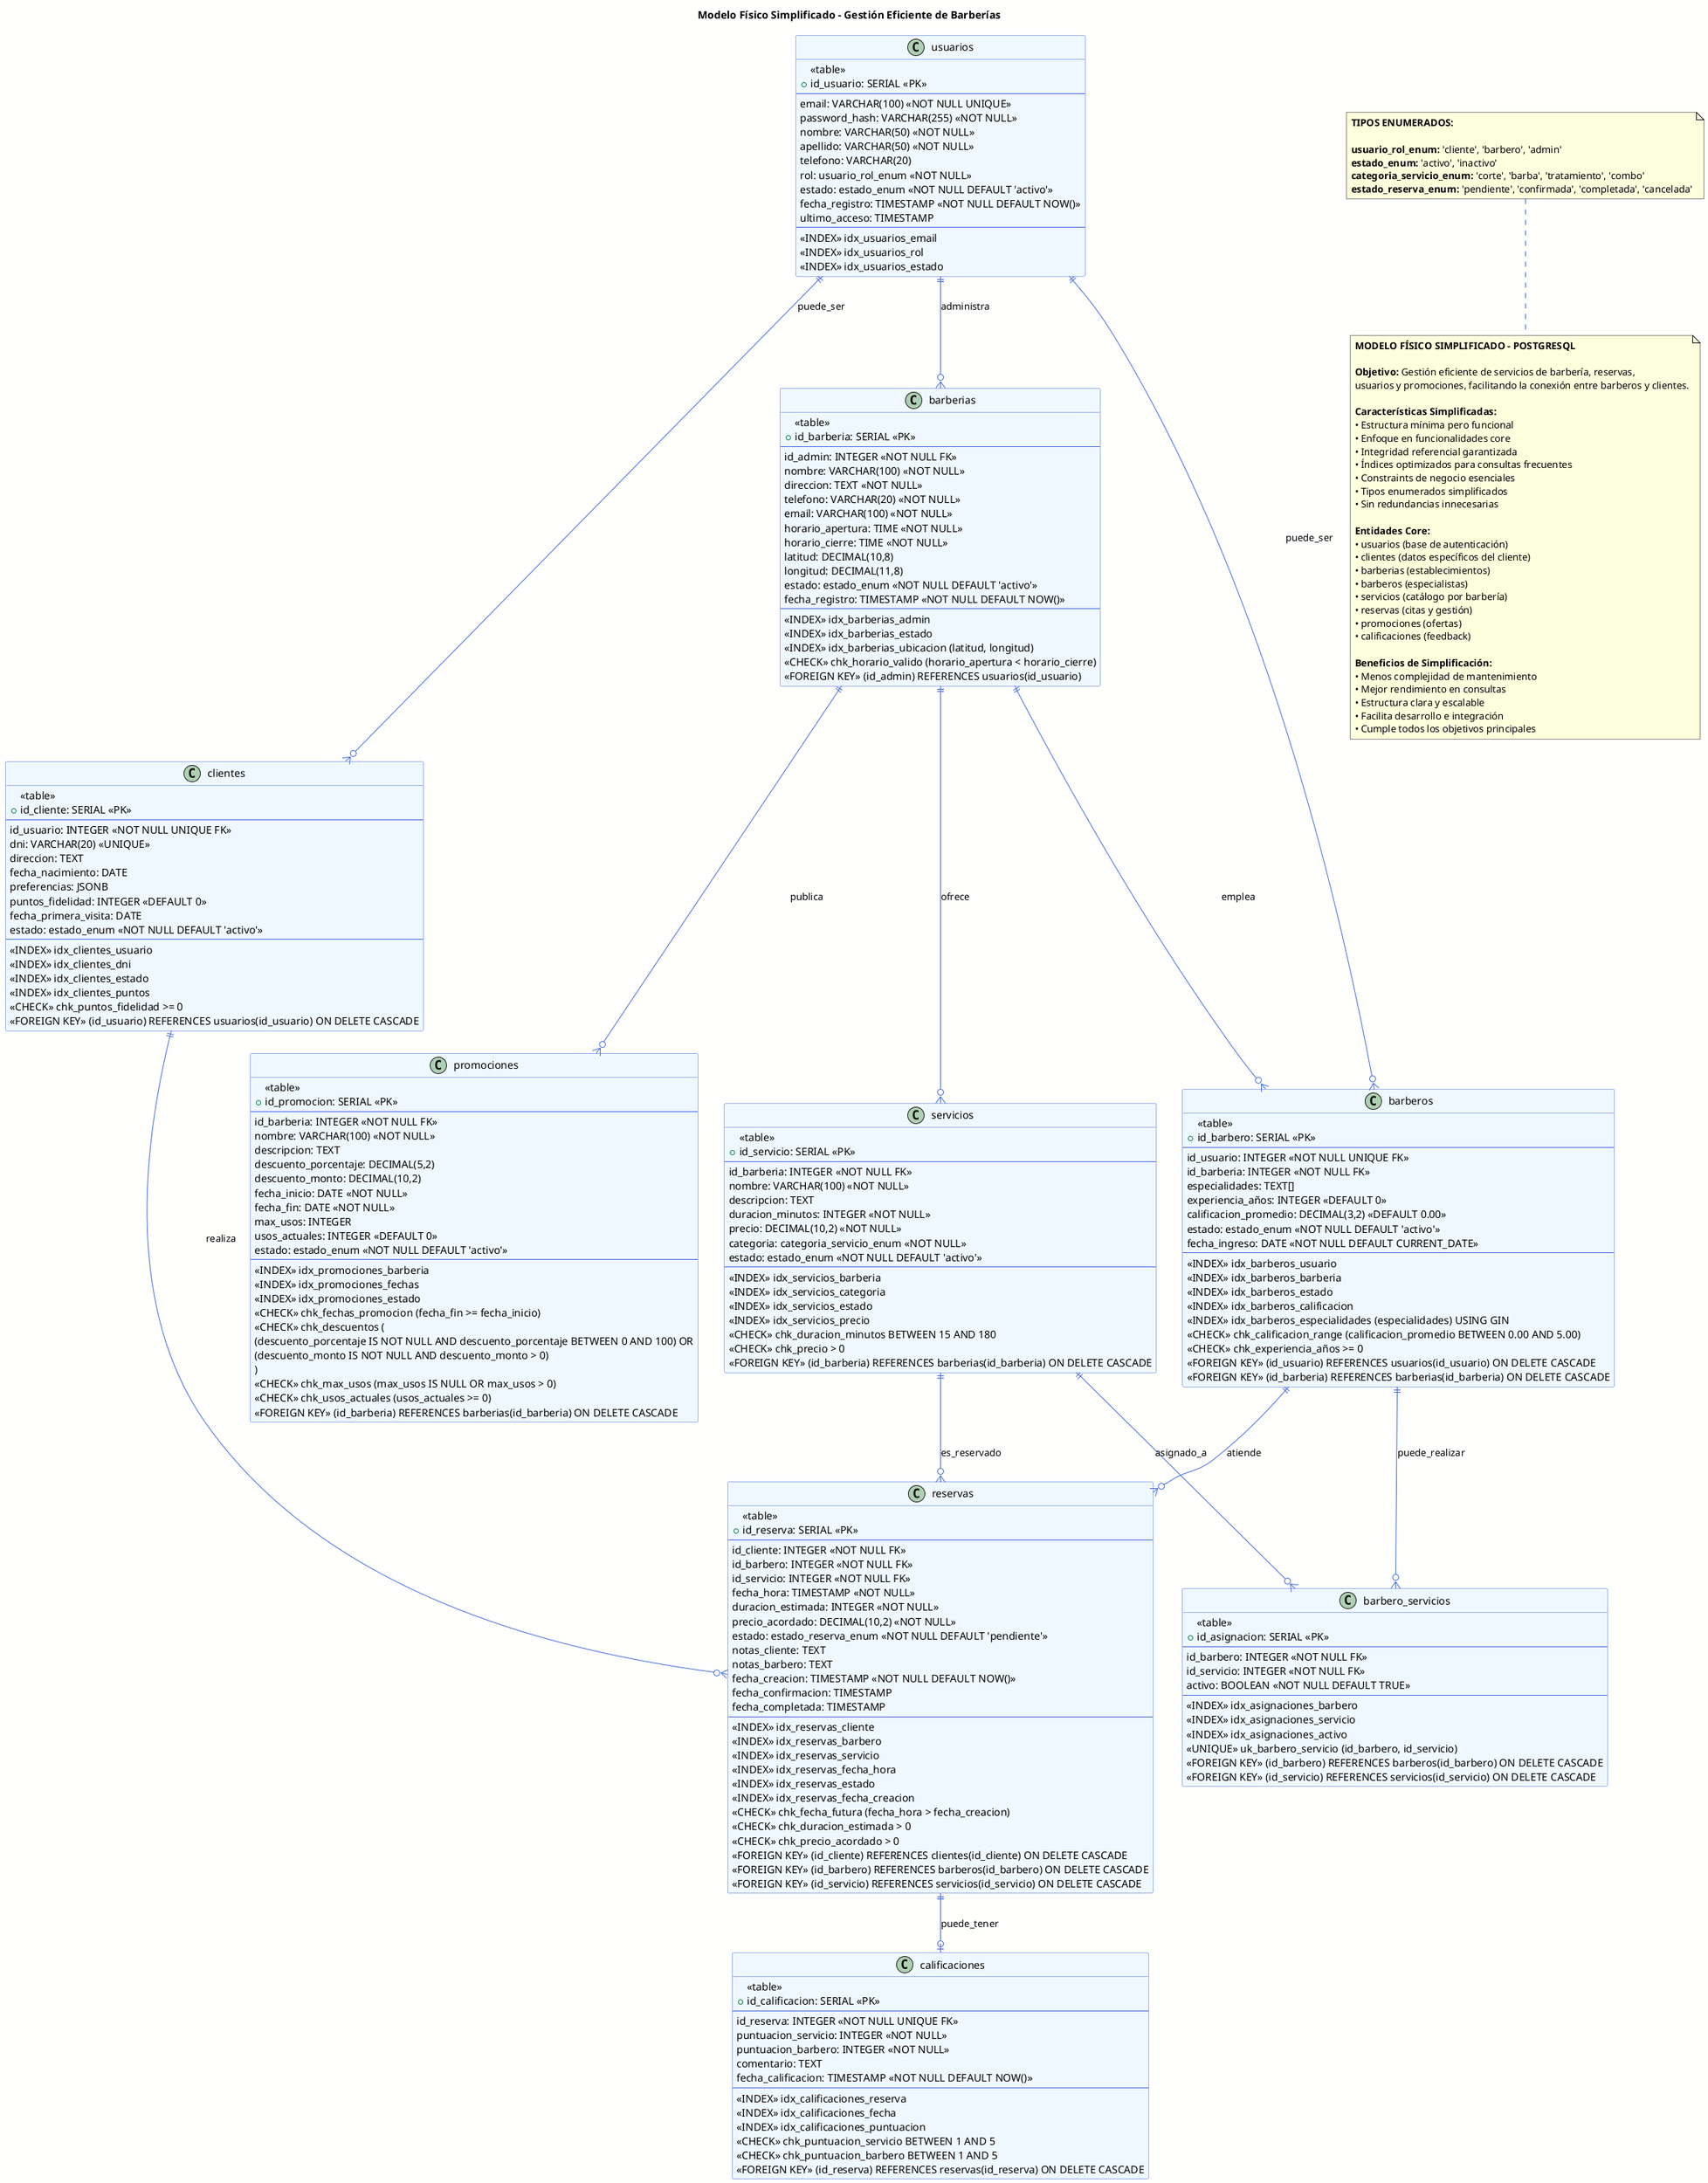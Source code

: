 @startuml modelo_fisico_simplificado
skinparam backgroundColor #FFFFFE
skinparam class {
    BackgroundColor #F0F8FF
    BorderColor #4169E1
    ArrowColor #4169E1
}

title Modelo Físico Simplificado - Gestión Eficiente de Barberías

' === ENTIDADES CORE SIMPLIFICADAS ===

class usuarios {
    <<table>>
    +id_usuario: SERIAL <<PK>>
    --
    email: VARCHAR(100) <<NOT NULL UNIQUE>>
    password_hash: VARCHAR(255) <<NOT NULL>>
    nombre: VARCHAR(50) <<NOT NULL>>
    apellido: VARCHAR(50) <<NOT NULL>>
    telefono: VARCHAR(20)
    rol: usuario_rol_enum <<NOT NULL>>
    estado: estado_enum <<NOT NULL DEFAULT 'activo'>>
    fecha_registro: TIMESTAMP <<NOT NULL DEFAULT NOW()>>
    ultimo_acceso: TIMESTAMP
    --
    <<INDEX>> idx_usuarios_email
    <<INDEX>> idx_usuarios_rol
    <<INDEX>> idx_usuarios_estado
}

class clientes {
    <<table>>
    +id_cliente: SERIAL <<PK>>
    --
    id_usuario: INTEGER <<NOT NULL UNIQUE FK>>
    dni: VARCHAR(20) <<UNIQUE>>
    direccion: TEXT
    fecha_nacimiento: DATE
    preferencias: JSONB
    puntos_fidelidad: INTEGER <<DEFAULT 0>>
    fecha_primera_visita: DATE
    estado: estado_enum <<NOT NULL DEFAULT 'activo'>>
    --
    <<INDEX>> idx_clientes_usuario
    <<INDEX>> idx_clientes_dni
    <<INDEX>> idx_clientes_estado
    <<INDEX>> idx_clientes_puntos
    <<CHECK>> chk_puntos_fidelidad >= 0
    <<FOREIGN KEY>> (id_usuario) REFERENCES usuarios(id_usuario) ON DELETE CASCADE
}

class barberias {
    <<table>>
    +id_barberia: SERIAL <<PK>>
    --
    id_admin: INTEGER <<NOT NULL FK>>
    nombre: VARCHAR(100) <<NOT NULL>>
    direccion: TEXT <<NOT NULL>>
    telefono: VARCHAR(20) <<NOT NULL>>
    email: VARCHAR(100) <<NOT NULL>>
    horario_apertura: TIME <<NOT NULL>>
    horario_cierre: TIME <<NOT NULL>>
    latitud: DECIMAL(10,8)
    longitud: DECIMAL(11,8)
    estado: estado_enum <<NOT NULL DEFAULT 'activo'>>
    fecha_registro: TIMESTAMP <<NOT NULL DEFAULT NOW()>>
    --
    <<INDEX>> idx_barberias_admin
    <<INDEX>> idx_barberias_estado
    <<INDEX>> idx_barberias_ubicacion (latitud, longitud)
    <<CHECK>> chk_horario_valido (horario_apertura < horario_cierre)
    <<FOREIGN KEY>> (id_admin) REFERENCES usuarios(id_usuario)
}

class barberos {
    <<table>>
    +id_barbero: SERIAL <<PK>>
    --
    id_usuario: INTEGER <<NOT NULL UNIQUE FK>>
    id_barberia: INTEGER <<NOT NULL FK>>
    especialidades: TEXT[]
    experiencia_años: INTEGER <<DEFAULT 0>>
    calificacion_promedio: DECIMAL(3,2) <<DEFAULT 0.00>>
    estado: estado_enum <<NOT NULL DEFAULT 'activo'>>
    fecha_ingreso: DATE <<NOT NULL DEFAULT CURRENT_DATE>>
    --
    <<INDEX>> idx_barberos_usuario
    <<INDEX>> idx_barberos_barberia
    <<INDEX>> idx_barberos_estado
    <<INDEX>> idx_barberos_calificacion
    <<INDEX>> idx_barberos_especialidades (especialidades) USING GIN
    <<CHECK>> chk_calificacion_range (calificacion_promedio BETWEEN 0.00 AND 5.00)
    <<CHECK>> chk_experiencia_años >= 0
    <<FOREIGN KEY>> (id_usuario) REFERENCES usuarios(id_usuario) ON DELETE CASCADE
    <<FOREIGN KEY>> (id_barberia) REFERENCES barberias(id_barberia) ON DELETE CASCADE
}

class servicios {
    <<table>>
    +id_servicio: SERIAL <<PK>>
    --
    id_barberia: INTEGER <<NOT NULL FK>>
    nombre: VARCHAR(100) <<NOT NULL>>
    descripcion: TEXT
    duracion_minutos: INTEGER <<NOT NULL>>
    precio: DECIMAL(10,2) <<NOT NULL>>
    categoria: categoria_servicio_enum <<NOT NULL>>
    estado: estado_enum <<NOT NULL DEFAULT 'activo'>>
    --
    <<INDEX>> idx_servicios_barberia
    <<INDEX>> idx_servicios_categoria
    <<INDEX>> idx_servicios_estado
    <<INDEX>> idx_servicios_precio
    <<CHECK>> chk_duracion_minutos BETWEEN 15 AND 180
    <<CHECK>> chk_precio > 0
    <<FOREIGN KEY>> (id_barberia) REFERENCES barberias(id_barberia) ON DELETE CASCADE
}

class barbero_servicios {
    <<table>>
    +id_asignacion: SERIAL <<PK>>
    --
    id_barbero: INTEGER <<NOT NULL FK>>
    id_servicio: INTEGER <<NOT NULL FK>>
    activo: BOOLEAN <<NOT NULL DEFAULT TRUE>>
    --
    <<INDEX>> idx_asignaciones_barbero
    <<INDEX>> idx_asignaciones_servicio
    <<INDEX>> idx_asignaciones_activo
    <<UNIQUE>> uk_barbero_servicio (id_barbero, id_servicio)
    <<FOREIGN KEY>> (id_barbero) REFERENCES barberos(id_barbero) ON DELETE CASCADE
    <<FOREIGN KEY>> (id_servicio) REFERENCES servicios(id_servicio) ON DELETE CASCADE
}

class reservas {
    <<table>>
    +id_reserva: SERIAL <<PK>>
    --
    id_cliente: INTEGER <<NOT NULL FK>>
    id_barbero: INTEGER <<NOT NULL FK>>
    id_servicio: INTEGER <<NOT NULL FK>>
    fecha_hora: TIMESTAMP <<NOT NULL>>
    duracion_estimada: INTEGER <<NOT NULL>>
    precio_acordado: DECIMAL(10,2) <<NOT NULL>>
    estado: estado_reserva_enum <<NOT NULL DEFAULT 'pendiente'>>
    notas_cliente: TEXT
    notas_barbero: TEXT
    fecha_creacion: TIMESTAMP <<NOT NULL DEFAULT NOW()>>
    fecha_confirmacion: TIMESTAMP
    fecha_completada: TIMESTAMP
    --
    <<INDEX>> idx_reservas_cliente
    <<INDEX>> idx_reservas_barbero
    <<INDEX>> idx_reservas_servicio
    <<INDEX>> idx_reservas_fecha_hora
    <<INDEX>> idx_reservas_estado
    <<INDEX>> idx_reservas_fecha_creacion
    <<CHECK>> chk_fecha_futura (fecha_hora > fecha_creacion)
    <<CHECK>> chk_duracion_estimada > 0
    <<CHECK>> chk_precio_acordado > 0
    <<FOREIGN KEY>> (id_cliente) REFERENCES clientes(id_cliente) ON DELETE CASCADE
    <<FOREIGN KEY>> (id_barbero) REFERENCES barberos(id_barbero) ON DELETE CASCADE
    <<FOREIGN KEY>> (id_servicio) REFERENCES servicios(id_servicio) ON DELETE CASCADE
}

class promociones {
    <<table>>
    +id_promocion: SERIAL <<PK>>
    --
    id_barberia: INTEGER <<NOT NULL FK>>
    nombre: VARCHAR(100) <<NOT NULL>>
    descripcion: TEXT
    descuento_porcentaje: DECIMAL(5,2)
    descuento_monto: DECIMAL(10,2)
    fecha_inicio: DATE <<NOT NULL>>
    fecha_fin: DATE <<NOT NULL>>
    max_usos: INTEGER
    usos_actuales: INTEGER <<DEFAULT 0>>
    estado: estado_enum <<NOT NULL DEFAULT 'activo'>>
    --
    <<INDEX>> idx_promociones_barberia
    <<INDEX>> idx_promociones_fechas
    <<INDEX>> idx_promociones_estado
    <<CHECK>> chk_fechas_promocion (fecha_fin >= fecha_inicio)
    <<CHECK>> chk_descuentos (
        (descuento_porcentaje IS NOT NULL AND descuento_porcentaje BETWEEN 0 AND 100) OR
        (descuento_monto IS NOT NULL AND descuento_monto > 0)
    )
    <<CHECK>> chk_max_usos (max_usos IS NULL OR max_usos > 0)
    <<CHECK>> chk_usos_actuales (usos_actuales >= 0)
    <<FOREIGN KEY>> (id_barberia) REFERENCES barberias(id_barberia) ON DELETE CASCADE
}

class calificaciones {
    <<table>>
    +id_calificacion: SERIAL <<PK>>
    --
    id_reserva: INTEGER <<NOT NULL UNIQUE FK>>
    puntuacion_servicio: INTEGER <<NOT NULL>>
    puntuacion_barbero: INTEGER <<NOT NULL>>
    comentario: TEXT
    fecha_calificacion: TIMESTAMP <<NOT NULL DEFAULT NOW()>>
    --
    <<INDEX>> idx_calificaciones_reserva
    <<INDEX>> idx_calificaciones_fecha
    <<INDEX>> idx_calificaciones_puntuacion
    <<CHECK>> chk_puntuacion_servicio BETWEEN 1 AND 5
    <<CHECK>> chk_puntuacion_barbero BETWEEN 1 AND 5
    <<FOREIGN KEY>> (id_reserva) REFERENCES reservas(id_reserva) ON DELETE CASCADE
}

' === TIPOS ENUMERADOS SIMPLIFICADOS ===
note as enum_types
**TIPOS ENUMERADOS:**

**usuario_rol_enum:** 'cliente', 'barbero', 'admin'
**estado_enum:** 'activo', 'inactivo'
**categoria_servicio_enum:** 'corte', 'barba', 'tratamiento', 'combo'
**estado_reserva_enum:** 'pendiente', 'confirmada', 'completada', 'cancelada'
end note

' === RELACIONES SIMPLIFICADAS ===
usuarios ||--o{ clientes : "puede_ser"
usuarios ||--o{ barberos : "puede_ser"
usuarios ||--o{ barberias : "administra"

barberias ||--o{ barberos : "emplea"
barberias ||--o{ servicios : "ofrece"
barberias ||--o{ promociones : "publica"

barberos ||--o{ barbero_servicios : "puede_realizar"
servicios ||--o{ barbero_servicios : "asignado_a"

clientes ||--o{ reservas : "realiza"
barberos ||--o{ reservas : "atiende"
servicios ||--o{ reservas : "es_reservado"

reservas ||--o| calificaciones : "puede_tener"

note bottom
  **MODELO FÍSICO SIMPLIFICADO - POSTGRESQL**
  
  **Objetivo:** Gestión eficiente de servicios de barbería, reservas, 
  usuarios y promociones, facilitando la conexión entre barberos y clientes.
  
  **Características Simplificadas:**
  • Estructura mínima pero funcional
  • Enfoque en funcionalidades core
  • Integridad referencial garantizada
  • Índices optimizados para consultas frecuentes
  • Constraints de negocio esenciales
  • Tipos enumerados simplificados
  • Sin redundancias innecesarias
  
  **Entidades Core:**
  • usuarios (base de autenticación)
  • clientes (datos específicos del cliente)
  • barberias (establecimientos)
  • barberos (especialistas)
  • servicios (catálogo por barbería)
  • reservas (citas y gestión)
  • promociones (ofertas)
  • calificaciones (feedback)
  
  **Beneficios de Simplificación:**
  • Menos complejidad de mantenimiento
  • Mejor rendimiento en consultas
  • Estructura clara y escalable
  • Facilita desarrollo e integración
  • Cumple todos los objetivos principales
end note

@enduml
